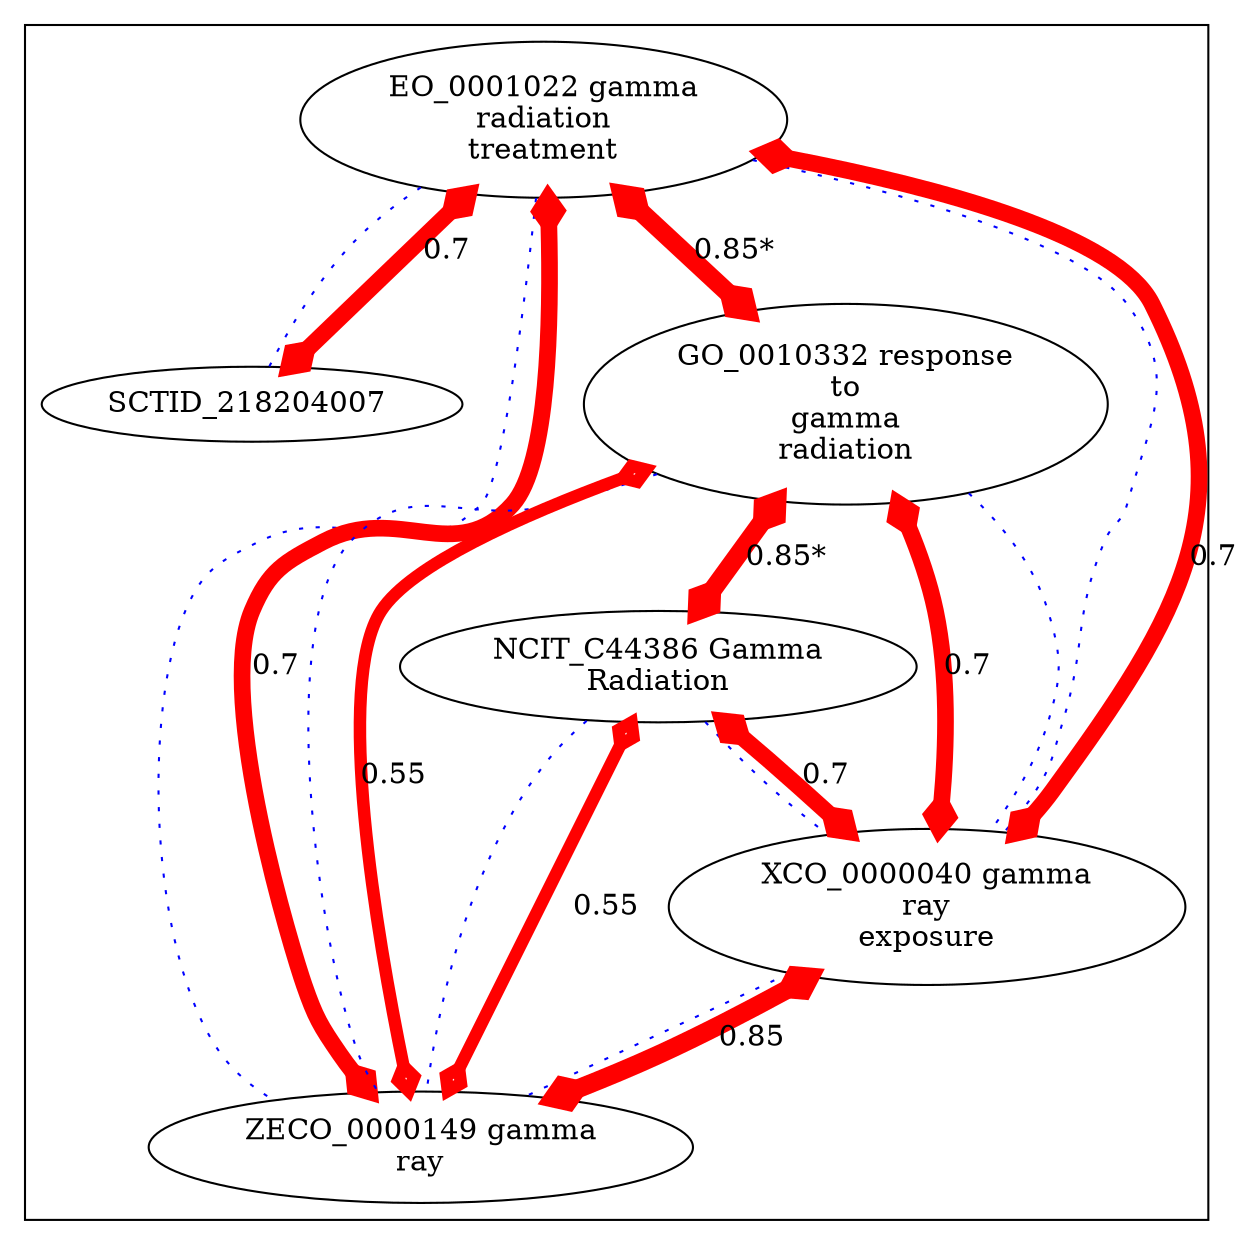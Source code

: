 digraph cliquegraph {
subgraph cluster_SCTID_218204007 {SCTID_218204007 [ label="SCTID_218204007 " ];
ZECO_0000149 [ label="ZECO_0000149 gamma
ray" ];
EO_0001022 [ label="EO_0001022 gamma
radiation
treatment" ];
GO_0010332 [ label="GO_0010332 response
to
gamma
radiation" ];
XCO_0000040 [ label="XCO_0000040 gamma
ray
exposure" ];
NCIT_C44386 [ label="NCIT_C44386 Gamma
Radiation" ];}
EO_0001022 -> SCTID_218204007 [ arrowhead = none, penwidth=1, color=blue, label="", style=dotted]

NCIT_C44386 -> ZECO_0000149 [ arrowhead = none, penwidth=1, color=blue, label="", style=dotted]

EO_0001022 -> ZECO_0000149 [ arrowhead = none, penwidth=1, color=blue, label="", style=dotted]

XCO_0000040 -> ZECO_0000149 [ arrowhead = none, penwidth=1, color=blue, label="", style=dotted]

EO_0001022 -> XCO_0000040 [ arrowhead = none, penwidth=1, color=blue, label="", style=dotted]

GO_0010332 -> ZECO_0000149 [ arrowhead = none, penwidth=1, color=blue, label="", style=dotted]

GO_0010332 -> XCO_0000040 [ arrowhead = none, penwidth=1, color=blue, label="", style=dotted]

NCIT_C44386 -> XCO_0000040 [ arrowhead = none, penwidth=1, color=blue, label="", style=dotted]
EO_0001022 -> SCTID_218204007 [ arrowhead = ediamond, penwidth=8, color=red, label="0.7", style=solid, arrowtail=ediamond, dir=both]

NCIT_C44386 -> ZECO_0000149 [ arrowhead = ediamond, penwidth=6, color=red, label="0.55", style=solid, arrowtail=ediamond, dir=both]

GO_0010332 -> ZECO_0000149 [ arrowhead = ediamond, penwidth=6, color=red, label="0.55", style=solid, arrowtail=ediamond, dir=both]

GO_0010332 -> NCIT_C44386 [ arrowhead = ediamond, penwidth=9, color=red, label="0.85*", style=solid, arrowtail=ediamond, dir=both]

EO_0001022 -> ZECO_0000149 [ arrowhead = ediamond, penwidth=8, color=red, label="0.7", style=solid, arrowtail=ediamond, dir=both]

EO_0001022 -> GO_0010332 [ arrowhead = ediamond, penwidth=9, color=red, label="0.85*", style=solid, arrowtail=ediamond, dir=both]

XCO_0000040 -> ZECO_0000149 [ arrowhead = ediamond, penwidth=9, color=red, label="0.85", style=solid, arrowtail=ediamond, dir=both]

NCIT_C44386 -> XCO_0000040 [ arrowhead = ediamond, penwidth=8, color=red, label="0.7", style=solid, arrowtail=ediamond, dir=both]

GO_0010332 -> XCO_0000040 [ arrowhead = ediamond, penwidth=8, color=red, label="0.7", style=solid, arrowtail=ediamond, dir=both]

EO_0001022 -> XCO_0000040 [ arrowhead = ediamond, penwidth=8, color=red, label="0.7", style=solid, arrowtail=ediamond, dir=both]
}